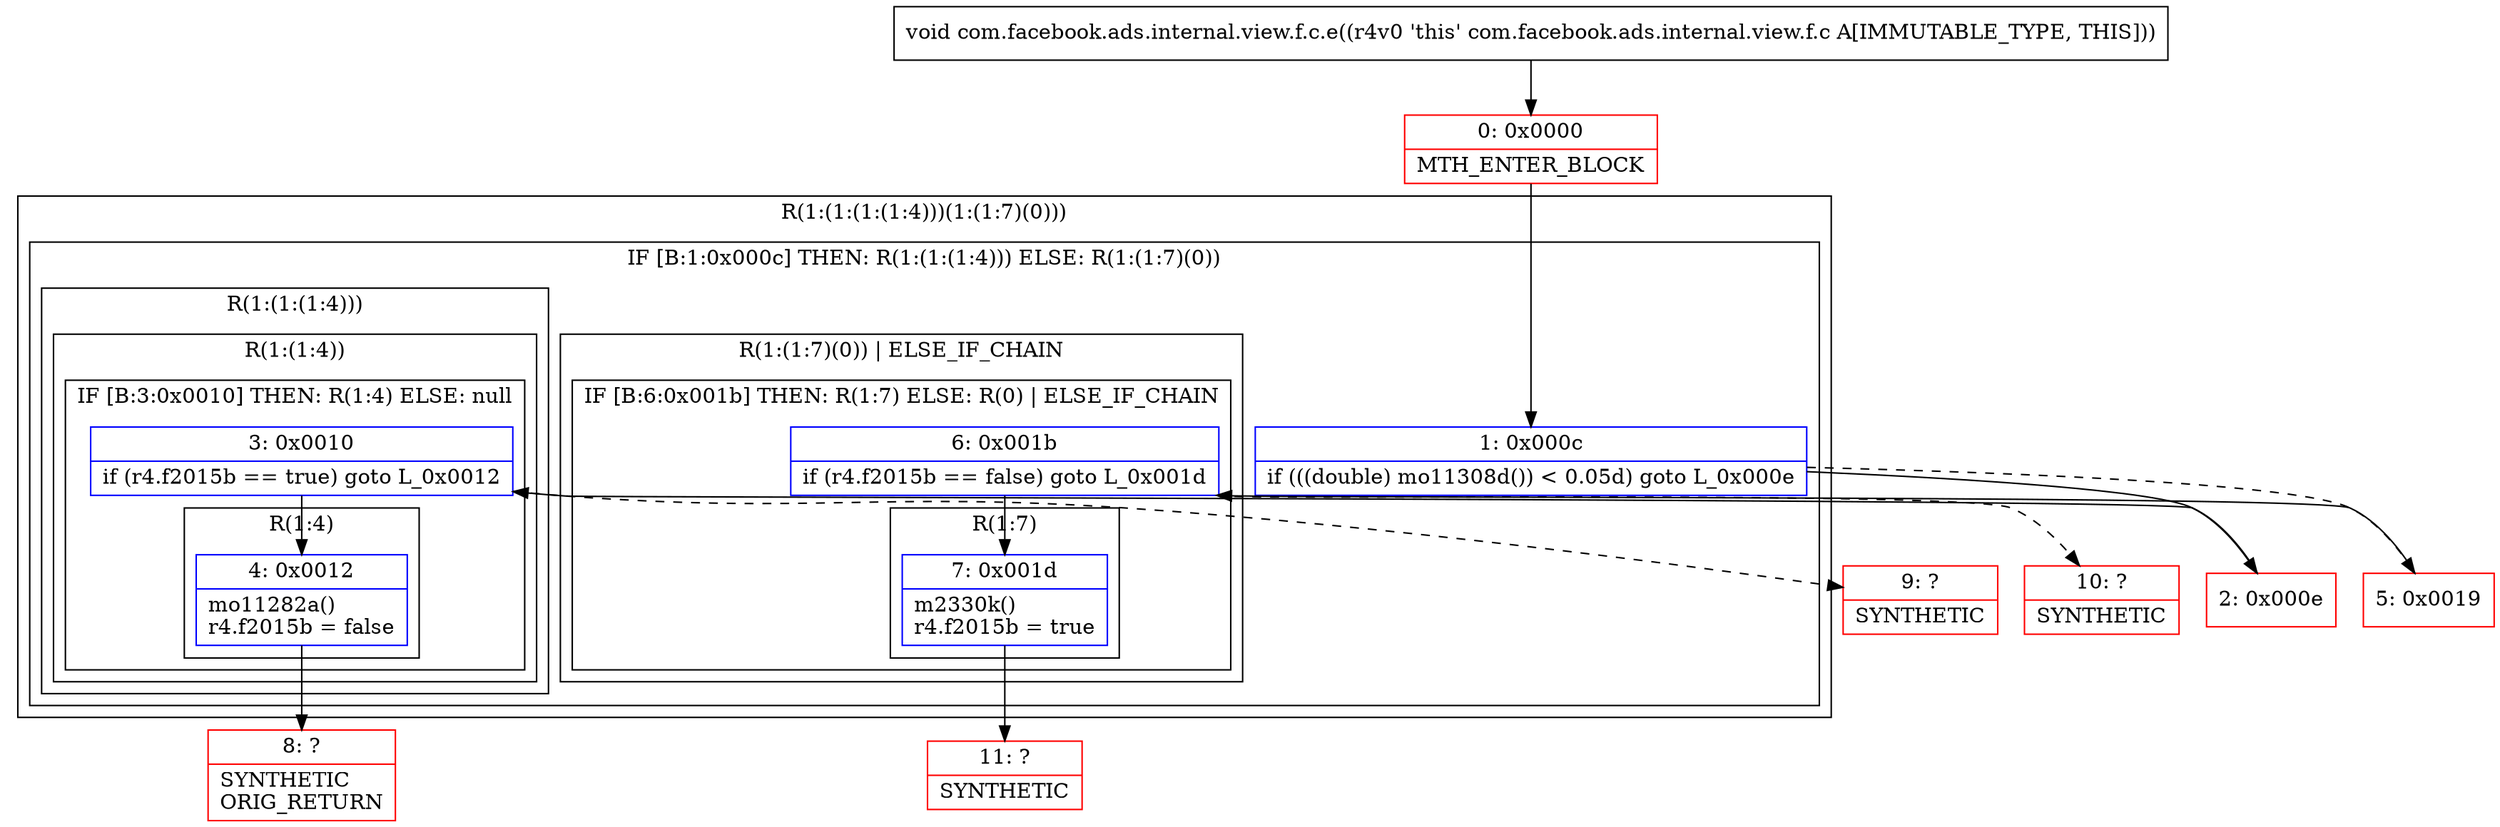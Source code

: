 digraph "CFG forcom.facebook.ads.internal.view.f.c.e()V" {
subgraph cluster_Region_504686681 {
label = "R(1:(1:(1:(1:4)))(1:(1:7)(0)))";
node [shape=record,color=blue];
subgraph cluster_IfRegion_2058488716 {
label = "IF [B:1:0x000c] THEN: R(1:(1:(1:4))) ELSE: R(1:(1:7)(0))";
node [shape=record,color=blue];
Node_1 [shape=record,label="{1\:\ 0x000c|if (((double) mo11308d()) \< 0.05d) goto L_0x000e\l}"];
subgraph cluster_Region_1651403238 {
label = "R(1:(1:(1:4)))";
node [shape=record,color=blue];
subgraph cluster_Region_1098637361 {
label = "R(1:(1:4))";
node [shape=record,color=blue];
subgraph cluster_IfRegion_2014613095 {
label = "IF [B:3:0x0010] THEN: R(1:4) ELSE: null";
node [shape=record,color=blue];
Node_3 [shape=record,label="{3\:\ 0x0010|if (r4.f2015b == true) goto L_0x0012\l}"];
subgraph cluster_Region_303043714 {
label = "R(1:4)";
node [shape=record,color=blue];
Node_4 [shape=record,label="{4\:\ 0x0012|mo11282a()\lr4.f2015b = false\l}"];
}
}
}
}
subgraph cluster_Region_60845695 {
label = "R(1:(1:7)(0)) | ELSE_IF_CHAIN\l";
node [shape=record,color=blue];
subgraph cluster_IfRegion_499412050 {
label = "IF [B:6:0x001b] THEN: R(1:7) ELSE: R(0) | ELSE_IF_CHAIN\l";
node [shape=record,color=blue];
Node_6 [shape=record,label="{6\:\ 0x001b|if (r4.f2015b == false) goto L_0x001d\l}"];
subgraph cluster_Region_1107275323 {
label = "R(1:7)";
node [shape=record,color=blue];
Node_7 [shape=record,label="{7\:\ 0x001d|m2330k()\lr4.f2015b = true\l}"];
}
subgraph cluster_Region_1406731906 {
label = "R(0)";
node [shape=record,color=blue];
}
}
}
}
}
Node_0 [shape=record,color=red,label="{0\:\ 0x0000|MTH_ENTER_BLOCK\l}"];
Node_2 [shape=record,color=red,label="{2\:\ 0x000e}"];
Node_5 [shape=record,color=red,label="{5\:\ 0x0019}"];
Node_8 [shape=record,color=red,label="{8\:\ ?|SYNTHETIC\lORIG_RETURN\l}"];
Node_9 [shape=record,color=red,label="{9\:\ ?|SYNTHETIC\l}"];
Node_10 [shape=record,color=red,label="{10\:\ ?|SYNTHETIC\l}"];
Node_11 [shape=record,color=red,label="{11\:\ ?|SYNTHETIC\l}"];
MethodNode[shape=record,label="{void com.facebook.ads.internal.view.f.c.e((r4v0 'this' com.facebook.ads.internal.view.f.c A[IMMUTABLE_TYPE, THIS])) }"];
MethodNode -> Node_0;
Node_1 -> Node_2;
Node_1 -> Node_5[style=dashed];
Node_3 -> Node_4;
Node_3 -> Node_9[style=dashed];
Node_4 -> Node_8;
Node_6 -> Node_7;
Node_6 -> Node_10[style=dashed];
Node_7 -> Node_11;
Node_0 -> Node_1;
Node_2 -> Node_3;
Node_5 -> Node_6;
}


